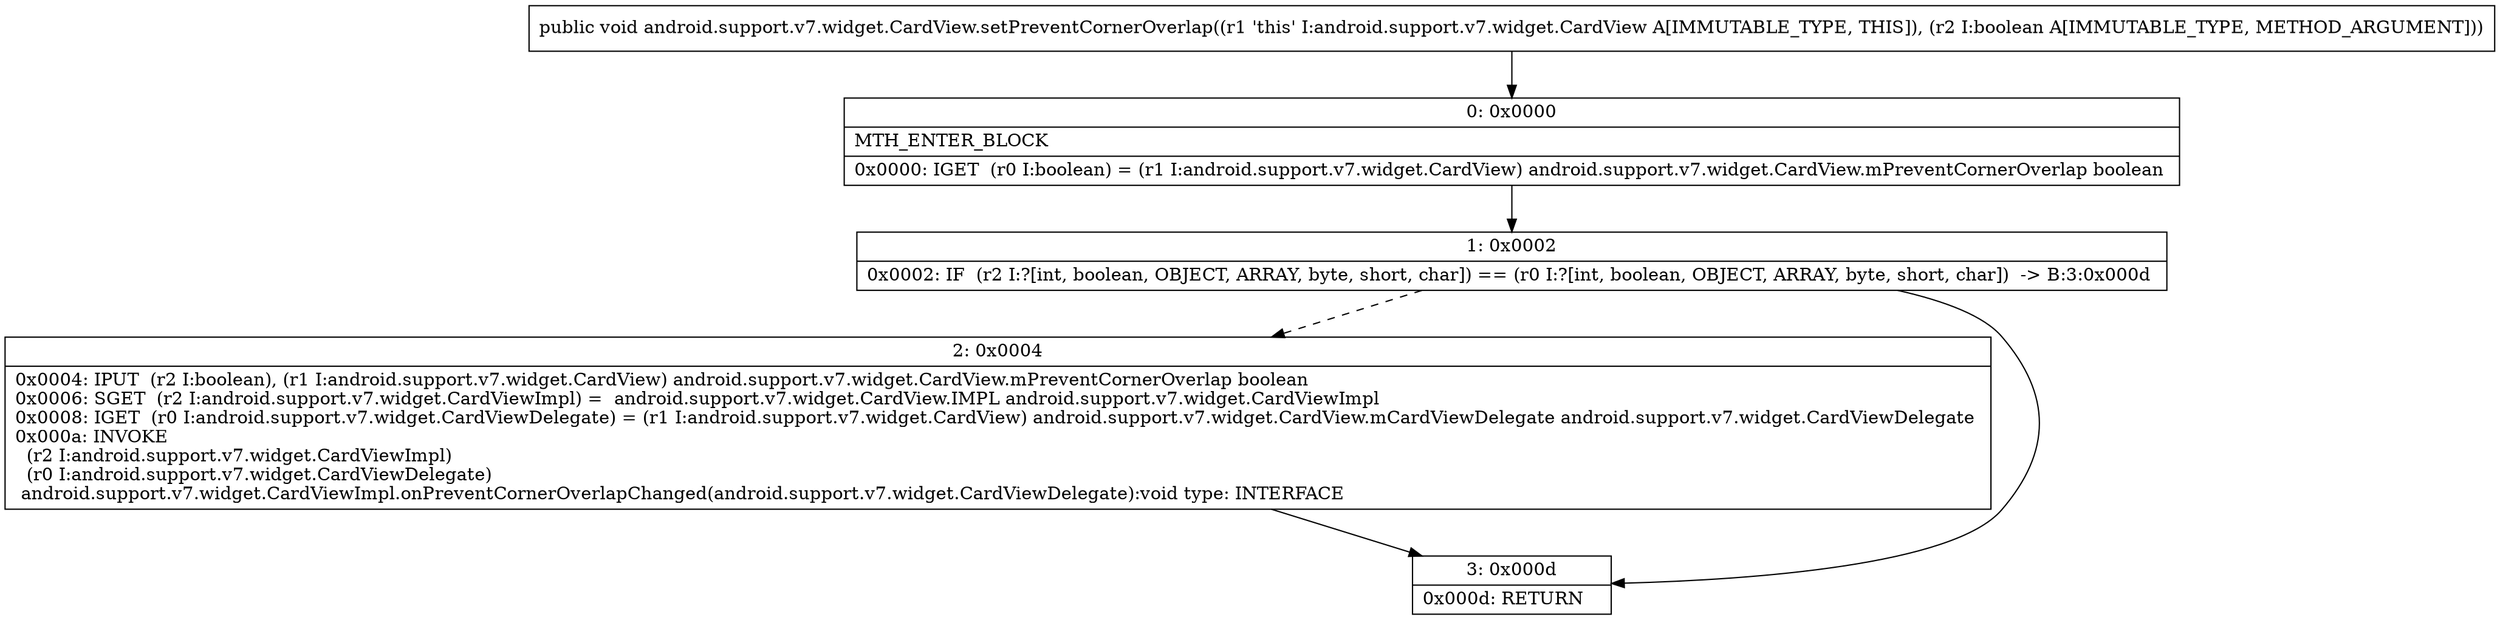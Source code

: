 digraph "CFG forandroid.support.v7.widget.CardView.setPreventCornerOverlap(Z)V" {
Node_0 [shape=record,label="{0\:\ 0x0000|MTH_ENTER_BLOCK\l|0x0000: IGET  (r0 I:boolean) = (r1 I:android.support.v7.widget.CardView) android.support.v7.widget.CardView.mPreventCornerOverlap boolean \l}"];
Node_1 [shape=record,label="{1\:\ 0x0002|0x0002: IF  (r2 I:?[int, boolean, OBJECT, ARRAY, byte, short, char]) == (r0 I:?[int, boolean, OBJECT, ARRAY, byte, short, char])  \-\> B:3:0x000d \l}"];
Node_2 [shape=record,label="{2\:\ 0x0004|0x0004: IPUT  (r2 I:boolean), (r1 I:android.support.v7.widget.CardView) android.support.v7.widget.CardView.mPreventCornerOverlap boolean \l0x0006: SGET  (r2 I:android.support.v7.widget.CardViewImpl) =  android.support.v7.widget.CardView.IMPL android.support.v7.widget.CardViewImpl \l0x0008: IGET  (r0 I:android.support.v7.widget.CardViewDelegate) = (r1 I:android.support.v7.widget.CardView) android.support.v7.widget.CardView.mCardViewDelegate android.support.v7.widget.CardViewDelegate \l0x000a: INVOKE  \l  (r2 I:android.support.v7.widget.CardViewImpl)\l  (r0 I:android.support.v7.widget.CardViewDelegate)\l android.support.v7.widget.CardViewImpl.onPreventCornerOverlapChanged(android.support.v7.widget.CardViewDelegate):void type: INTERFACE \l}"];
Node_3 [shape=record,label="{3\:\ 0x000d|0x000d: RETURN   \l}"];
MethodNode[shape=record,label="{public void android.support.v7.widget.CardView.setPreventCornerOverlap((r1 'this' I:android.support.v7.widget.CardView A[IMMUTABLE_TYPE, THIS]), (r2 I:boolean A[IMMUTABLE_TYPE, METHOD_ARGUMENT])) }"];
MethodNode -> Node_0;
Node_0 -> Node_1;
Node_1 -> Node_2[style=dashed];
Node_1 -> Node_3;
Node_2 -> Node_3;
}

